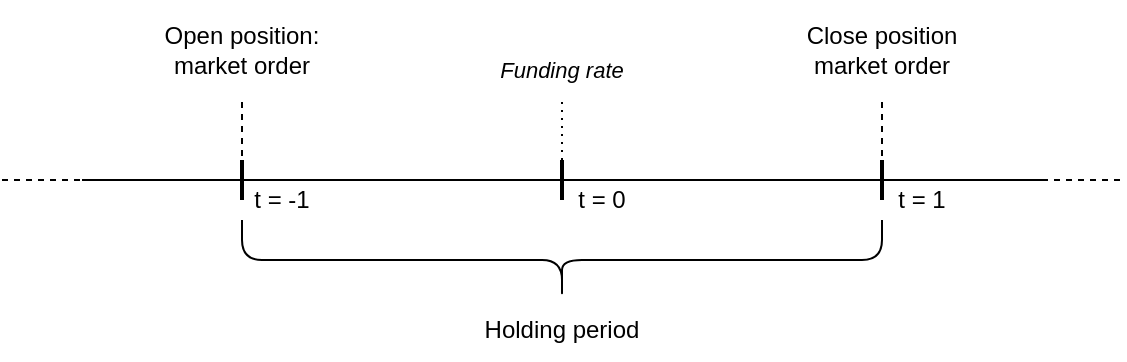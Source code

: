 <mxfile version="13.7.3" type="device"><diagram id="kgpKYQtTHZ0yAKxKKP6v" name="Page-1"><mxGraphModel dx="865" dy="456" grid="1" gridSize="10" guides="1" tooltips="1" connect="1" arrows="1" fold="1" page="1" pageScale="1" pageWidth="850" pageHeight="1100" math="0" shadow="0"><root><mxCell id="0"/><mxCell id="1" parent="0"/><mxCell id="o42pd9T63VLl6GQ5bIrm-21" value="" style="endArrow=none;html=1;" edge="1" parent="1"><mxGeometry width="50" height="50" relative="1" as="geometry"><mxPoint x="160" y="200" as="sourcePoint"/><mxPoint x="640" y="200" as="targetPoint"/></mxGeometry></mxCell><mxCell id="o42pd9T63VLl6GQ5bIrm-22" value="" style="endArrow=none;dashed=1;html=1;" edge="1" parent="1"><mxGeometry width="50" height="50" relative="1" as="geometry"><mxPoint x="680" y="200" as="sourcePoint"/><mxPoint x="680" y="200" as="targetPoint"/></mxGeometry></mxCell><mxCell id="o42pd9T63VLl6GQ5bIrm-23" value="" style="endArrow=none;dashed=1;html=1;" edge="1" parent="1"><mxGeometry width="50" height="50" relative="1" as="geometry"><mxPoint x="640" y="200" as="sourcePoint"/><mxPoint x="680" y="200" as="targetPoint"/></mxGeometry></mxCell><mxCell id="o42pd9T63VLl6GQ5bIrm-31" value="" style="endArrow=none;dashed=1;html=1;" edge="1" parent="1"><mxGeometry width="50" height="50" relative="1" as="geometry"><mxPoint x="640" y="200" as="sourcePoint"/><mxPoint x="680" y="200" as="targetPoint"/></mxGeometry></mxCell><mxCell id="o42pd9T63VLl6GQ5bIrm-32" value="" style="endArrow=none;dashed=1;html=1;" edge="1" parent="1"><mxGeometry width="50" height="50" relative="1" as="geometry"><mxPoint x="120" y="200" as="sourcePoint"/><mxPoint x="160" y="200" as="targetPoint"/></mxGeometry></mxCell><mxCell id="o42pd9T63VLl6GQ5bIrm-33" value="t = 0" style="text;html=1;strokeColor=none;fillColor=none;align=center;verticalAlign=middle;whiteSpace=wrap;rounded=0;" vertex="1" parent="1"><mxGeometry x="400" y="200" width="40" height="20" as="geometry"/></mxCell><mxCell id="o42pd9T63VLl6GQ5bIrm-35" value="t = 1" style="text;html=1;strokeColor=none;fillColor=none;align=center;verticalAlign=middle;whiteSpace=wrap;rounded=0;" vertex="1" parent="1"><mxGeometry x="560" y="200" width="40" height="20" as="geometry"/></mxCell><mxCell id="o42pd9T63VLl6GQ5bIrm-37" value="t = -1" style="text;html=1;strokeColor=none;fillColor=none;align=center;verticalAlign=middle;whiteSpace=wrap;rounded=0;" vertex="1" parent="1"><mxGeometry x="240" y="200" width="40" height="20" as="geometry"/></mxCell><mxCell id="o42pd9T63VLl6GQ5bIrm-46" value="&lt;font style=&quot;font-size: 11px&quot;&gt;&lt;i&gt;Funding rate &lt;br&gt;&lt;/i&gt;&lt;/font&gt;" style="text;html=1;strokeColor=none;fillColor=none;align=center;verticalAlign=middle;whiteSpace=wrap;rounded=0;" vertex="1" parent="1"><mxGeometry x="350" y="120" width="100" height="50" as="geometry"/></mxCell><mxCell id="o42pd9T63VLl6GQ5bIrm-47" value="" style="shape=curlyBracket;whiteSpace=wrap;html=1;rounded=1;fillColor=#000000;rotation=-90;" vertex="1" parent="1"><mxGeometry x="380" y="80" width="40" height="320" as="geometry"/></mxCell><mxCell id="o42pd9T63VLl6GQ5bIrm-48" value="Holding period" style="text;html=1;strokeColor=none;fillColor=none;align=center;verticalAlign=middle;whiteSpace=wrap;rounded=0;" vertex="1" parent="1"><mxGeometry x="350" y="260" width="100" height="30" as="geometry"/></mxCell><mxCell id="o42pd9T63VLl6GQ5bIrm-53" value="&lt;div&gt;Open position: &lt;br&gt;&lt;/div&gt;&lt;div&gt;market order&lt;/div&gt;" style="text;html=1;strokeColor=none;fillColor=none;align=center;verticalAlign=middle;whiteSpace=wrap;rounded=0;" vertex="1" parent="1"><mxGeometry x="190" y="110" width="100" height="50" as="geometry"/></mxCell><mxCell id="o42pd9T63VLl6GQ5bIrm-54" value="&lt;div&gt;Close position &lt;br&gt;&lt;/div&gt;&lt;div&gt;market order&lt;/div&gt;" style="text;html=1;strokeColor=none;fillColor=none;align=center;verticalAlign=middle;whiteSpace=wrap;rounded=0;" vertex="1" parent="1"><mxGeometry x="510" y="110" width="100" height="50" as="geometry"/></mxCell><mxCell id="o42pd9T63VLl6GQ5bIrm-63" value="" style="endArrow=none;html=1;jumpSize=6;strokeWidth=2;exitX=0;exitY=0;exitDx=0;exitDy=0;" edge="1" parent="1"><mxGeometry width="50" height="50" relative="1" as="geometry"><mxPoint x="400" y="210" as="sourcePoint"/><mxPoint x="400" y="190" as="targetPoint"/><Array as="points"/></mxGeometry></mxCell><mxCell id="o42pd9T63VLl6GQ5bIrm-65" value="" style="endArrow=none;html=1;jumpSize=6;strokeWidth=2;exitX=0;exitY=0;exitDx=0;exitDy=0;" edge="1" parent="1"><mxGeometry width="50" height="50" relative="1" as="geometry"><mxPoint x="560" y="210" as="sourcePoint"/><mxPoint x="560" y="190" as="targetPoint"/><Array as="points"/></mxGeometry></mxCell><mxCell id="o42pd9T63VLl6GQ5bIrm-66" value="" style="endArrow=none;html=1;jumpSize=6;strokeWidth=2;exitX=0;exitY=0;exitDx=0;exitDy=0;" edge="1" parent="1"><mxGeometry width="50" height="50" relative="1" as="geometry"><mxPoint x="240" y="210" as="sourcePoint"/><mxPoint x="240" y="190" as="targetPoint"/><Array as="points"/></mxGeometry></mxCell><mxCell id="o42pd9T63VLl6GQ5bIrm-67" value="" style="endArrow=none;dashed=1;html=1;strokeColor=#000000;strokeWidth=1;" edge="1" parent="1"><mxGeometry width="50" height="50" relative="1" as="geometry"><mxPoint x="240" y="200" as="sourcePoint"/><mxPoint x="240" y="160" as="targetPoint"/></mxGeometry></mxCell><mxCell id="o42pd9T63VLl6GQ5bIrm-69" style="edgeStyle=orthogonalEdgeStyle;rounded=0;jumpSize=6;orthogonalLoop=1;jettySize=auto;html=1;exitX=0.5;exitY=1;exitDx=0;exitDy=0;strokeColor=#000000;strokeWidth=2;" edge="1" parent="1" source="o42pd9T63VLl6GQ5bIrm-46" target="o42pd9T63VLl6GQ5bIrm-46"><mxGeometry relative="1" as="geometry"/></mxCell><mxCell id="o42pd9T63VLl6GQ5bIrm-71" value="" style="endArrow=none;dashed=1;html=1;strokeColor=#000000;strokeWidth=1;" edge="1" parent="1"><mxGeometry width="50" height="50" relative="1" as="geometry"><mxPoint x="560" y="200" as="sourcePoint"/><mxPoint x="560" y="160" as="targetPoint"/></mxGeometry></mxCell><mxCell id="o42pd9T63VLl6GQ5bIrm-72" value="" style="endArrow=none;dashed=1;html=1;dashPattern=1 3;strokeWidth=1;" edge="1" parent="1"><mxGeometry width="50" height="50" relative="1" as="geometry"><mxPoint x="400" y="190" as="sourcePoint"/><mxPoint x="400" y="160" as="targetPoint"/></mxGeometry></mxCell></root></mxGraphModel></diagram></mxfile>